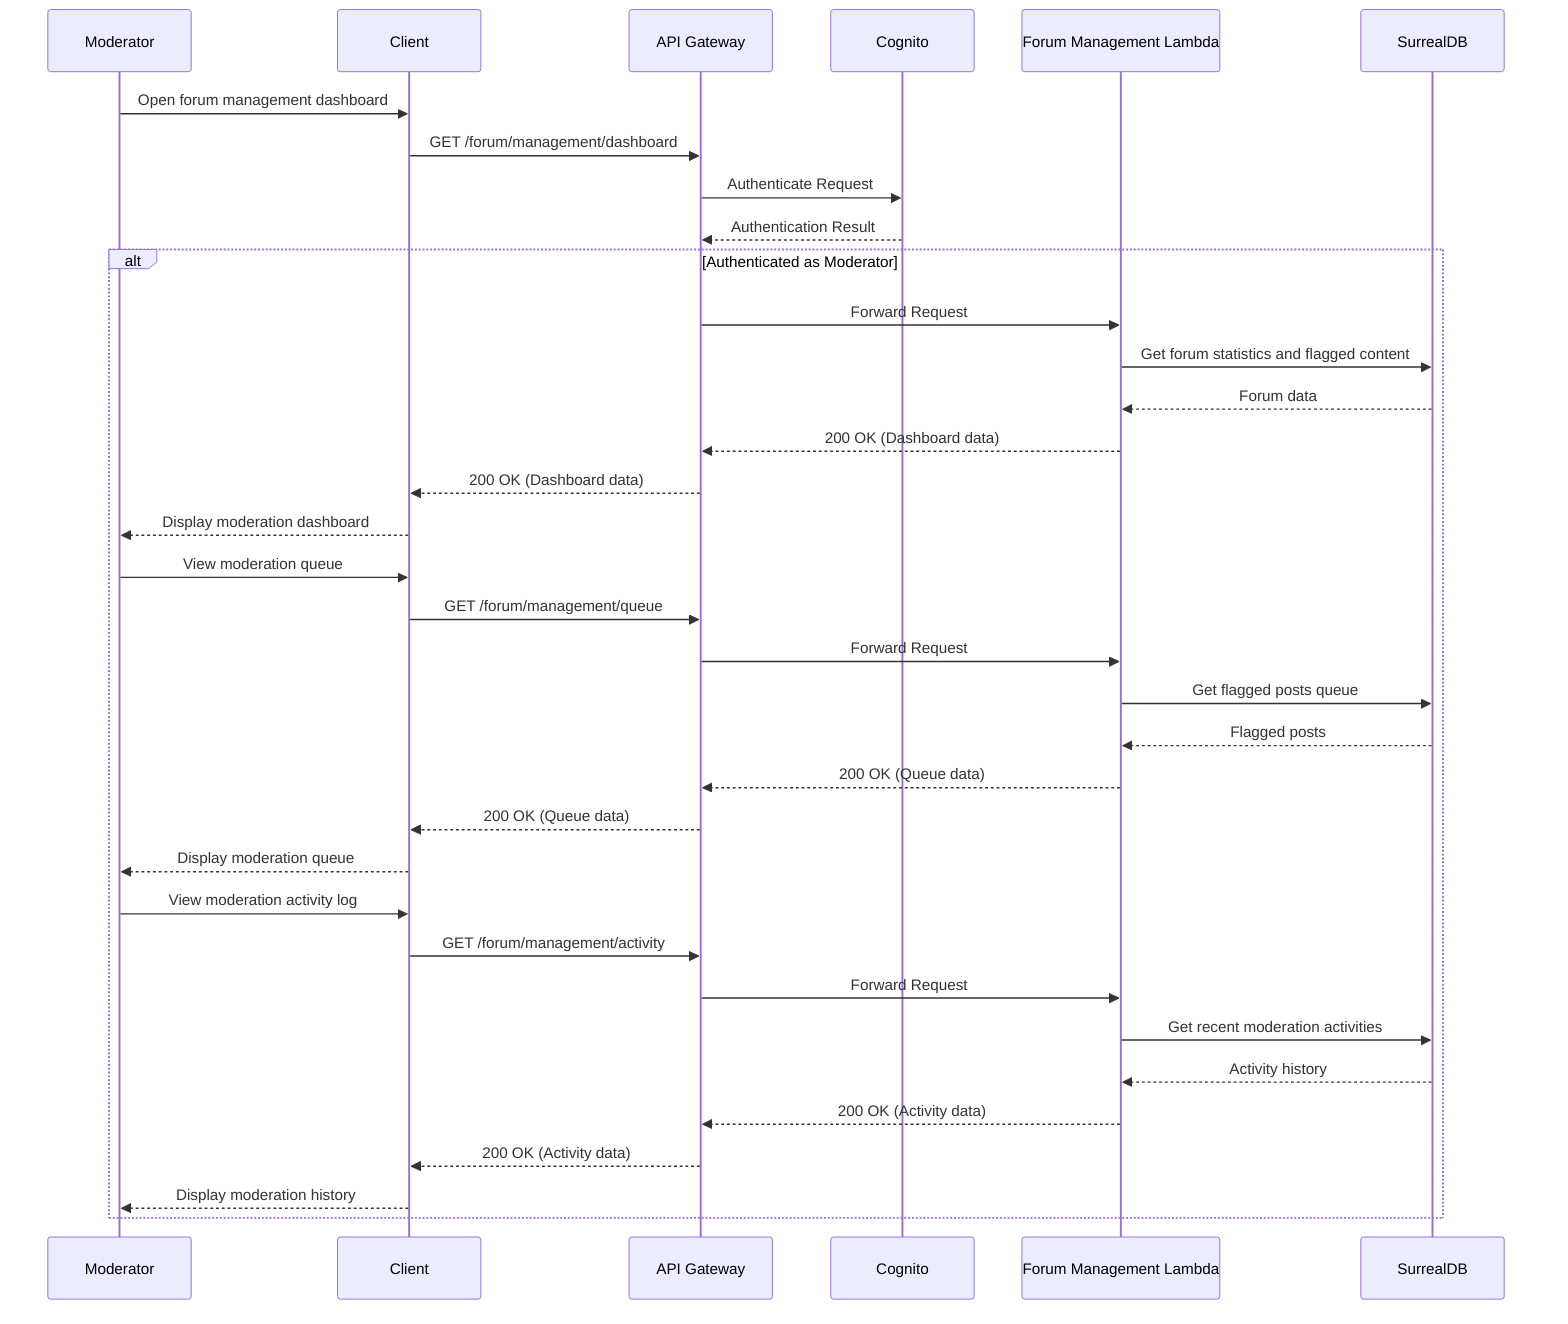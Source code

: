sequenceDiagram
    participant Moderator
    participant Client
    participant APIGateway as API Gateway
    participant Cognito
    participant ForumLambda as Forum Management Lambda
    participant SurrealDB
    
    Moderator->>Client: Open forum management dashboard
    Client->>APIGateway: GET /forum/management/dashboard
    APIGateway->>Cognito: Authenticate Request
    Cognito-->>APIGateway: Authentication Result
    
    alt Authenticated as Moderator
        APIGateway->>ForumLambda: Forward Request
        ForumLambda->>SurrealDB: Get forum statistics and flagged content
        SurrealDB-->>ForumLambda: Forum data
        ForumLambda-->>APIGateway: 200 OK (Dashboard data)
        APIGateway-->>Client: 200 OK (Dashboard data)
        Client-->>Moderator: Display moderation dashboard
        
        Moderator->>Client: View moderation queue
        Client->>APIGateway: GET /forum/management/queue
        APIGateway->>ForumLambda: Forward Request
        ForumLambda->>SurrealDB: Get flagged posts queue
        SurrealDB-->>ForumLambda: Flagged posts
        ForumLambda-->>APIGateway: 200 OK (Queue data)
        APIGateway-->>Client: 200 OK (Queue data)
        Client-->>Moderator: Display moderation queue
        
        Moderator->>Client: View moderation activity log
        Client->>APIGateway: GET /forum/management/activity
        APIGateway->>ForumLambda: Forward Request
        ForumLambda->>SurrealDB: Get recent moderation activities
        SurrealDB-->>ForumLambda: Activity history
        ForumLambda-->>APIGateway: 200 OK (Activity data)
        APIGateway-->>Client: 200 OK (Activity data)
        Client-->>Moderator: Display moderation history
    end